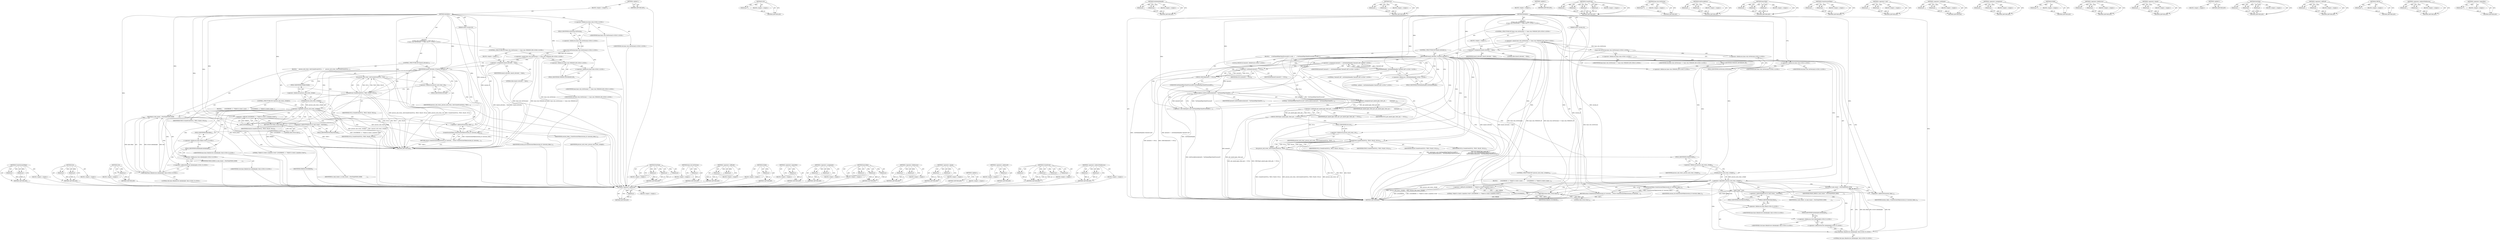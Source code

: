 digraph "&lt;operator&gt;.logicalNot" {
vulnerable_166 [label=<(METHOD,CreateSessionToken)>];
vulnerable_167 [label=<(PARAM,p1)>];
vulnerable_168 [label=<(PARAM,p2)>];
vulnerable_169 [label=<(BLOCK,&lt;empty&gt;,&lt;empty&gt;)>];
vulnerable_170 [label=<(METHOD_RETURN,ANY)>];
vulnerable_116 [label=<(METHOD,Set)>];
vulnerable_117 [label=<(PARAM,p1)>];
vulnerable_118 [label=<(PARAM,p2)>];
vulnerable_119 [label=<(BLOCK,&lt;empty&gt;,&lt;empty&gt;)>];
vulnerable_120 [label=<(METHOD_RETURN,ANY)>];
vulnerable_141 [label=<(METHOD,LOG)>];
vulnerable_142 [label=<(PARAM,p1)>];
vulnerable_143 [label=<(BLOCK,&lt;empty&gt;,&lt;empty&gt;)>];
vulnerable_144 [label=<(METHOD_RETURN,ANY)>];
vulnerable_6 [label=<(METHOD,&lt;global&gt;)<SUB>1</SUB>>];
vulnerable_7 [label=<(BLOCK,&lt;empty&gt;,&lt;empty&gt;)<SUB>1</SUB>>];
vulnerable_8 [label=<(METHOD,Initialize)<SUB>1</SUB>>];
vulnerable_9 [label=<(PARAM,uint32 session_id)<SUB>1</SUB>>];
vulnerable_10 [label="<(BLOCK,{
  if (base::win::GetVersion() == base::win::V...,{
  if (base::win::GetVersion() == base::win::V...)<SUB>1</SUB>>"];
vulnerable_11 [label="<(CONTROL_STRUCTURE,IF,if (base::win::GetVersion() == base::win::VERSION_XP))<SUB>2</SUB>>"];
vulnerable_12 [label="<(&lt;operator&gt;.equals,base::win::GetVersion() == base::win::VERSION_XP)<SUB>2</SUB>>"];
vulnerable_13 [label="<(base.win.GetVersion,base::win::GetVersion())<SUB>2</SUB>>"];
vulnerable_14 [label="<(&lt;operator&gt;.fieldAccess,base::win::GetVersion)<SUB>2</SUB>>"];
vulnerable_15 [label="<(&lt;operator&gt;.fieldAccess,base::win)<SUB>2</SUB>>"];
vulnerable_16 [label="<(IDENTIFIER,base,base::win::GetVersion())<SUB>2</SUB>>"];
vulnerable_17 [label="<(IDENTIFIER,win,base::win::GetVersion())<SUB>2</SUB>>"];
vulnerable_18 [label=<(FIELD_IDENTIFIER,GetVersion,GetVersion)<SUB>2</SUB>>];
vulnerable_19 [label="<(&lt;operator&gt;.fieldAccess,base::win::VERSION_XP)<SUB>2</SUB>>"];
vulnerable_20 [label="<(&lt;operator&gt;.fieldAccess,base::win)<SUB>2</SUB>>"];
vulnerable_21 [label="<(IDENTIFIER,base,base::win::GetVersion() == base::win::VERSION_XP)<SUB>2</SUB>>"];
vulnerable_22 [label="<(IDENTIFIER,win,base::win::GetVersion() == base::win::VERSION_XP)<SUB>2</SUB>>"];
vulnerable_23 [label=<(FIELD_IDENTIFIER,VERSION_XP,VERSION_XP)<SUB>2</SUB>>];
vulnerable_24 [label=<(BLOCK,&lt;empty&gt;,&lt;empty&gt;)<SUB>3</SUB>>];
vulnerable_25 [label=<(&lt;operator&gt;.assignment,launch_elevated_ = false)<SUB>3</SUB>>];
vulnerable_26 [label=<(IDENTIFIER,launch_elevated_,launch_elevated_ = false)<SUB>3</SUB>>];
vulnerable_27 [label=<(LITERAL,false,launch_elevated_ = false)<SUB>3</SUB>>];
vulnerable_28 [label=<(CONTROL_STRUCTURE,IF,if (launch_elevated_))<SUB>5</SUB>>];
vulnerable_29 [label=<(IDENTIFIER,launch_elevated_,if (launch_elevated_))<SUB>5</SUB>>];
vulnerable_30 [label=<(BLOCK,{
     process_exit_event_.Set(CreateEvent(NULL...,{
     process_exit_event_.Set(CreateEvent(NULL...)<SUB>5</SUB>>];
vulnerable_31 [label=<(Set,process_exit_event_.Set(CreateEvent(NULL, TRUE,...)<SUB>6</SUB>>];
vulnerable_32 [label=<(&lt;operator&gt;.fieldAccess,process_exit_event_.Set)<SUB>6</SUB>>];
vulnerable_33 [label=<(IDENTIFIER,process_exit_event_,process_exit_event_.Set(CreateEvent(NULL, TRUE,...)<SUB>6</SUB>>];
vulnerable_34 [label=<(FIELD_IDENTIFIER,Set,Set)<SUB>6</SUB>>];
vulnerable_35 [label=<(CreateEvent,CreateEvent(NULL, TRUE, FALSE, NULL))<SUB>6</SUB>>];
vulnerable_36 [label=<(IDENTIFIER,NULL,CreateEvent(NULL, TRUE, FALSE, NULL))<SUB>6</SUB>>];
vulnerable_37 [label=<(IDENTIFIER,TRUE,CreateEvent(NULL, TRUE, FALSE, NULL))<SUB>6</SUB>>];
vulnerable_38 [label=<(IDENTIFIER,FALSE,CreateEvent(NULL, TRUE, FALSE, NULL))<SUB>6</SUB>>];
vulnerable_39 [label=<(IDENTIFIER,NULL,CreateEvent(NULL, TRUE, FALSE, NULL))<SUB>6</SUB>>];
vulnerable_40 [label=<(CONTROL_STRUCTURE,IF,if (!process_exit_event_.IsValid()))<SUB>7</SUB>>];
vulnerable_41 [label=<(&lt;operator&gt;.logicalNot,!process_exit_event_.IsValid())<SUB>7</SUB>>];
vulnerable_42 [label=<(IsValid,process_exit_event_.IsValid())<SUB>7</SUB>>];
vulnerable_43 [label=<(&lt;operator&gt;.fieldAccess,process_exit_event_.IsValid)<SUB>7</SUB>>];
vulnerable_44 [label=<(IDENTIFIER,process_exit_event_,process_exit_event_.IsValid())<SUB>7</SUB>>];
vulnerable_45 [label=<(FIELD_IDENTIFIER,IsValid,IsValid)<SUB>7</SUB>>];
vulnerable_46 [label=<(BLOCK,{
       LOG(ERROR) &lt;&lt; &quot;Failed to create a name...,{
       LOG(ERROR) &lt;&lt; &quot;Failed to create a name...)<SUB>7</SUB>>];
vulnerable_47 [label=<(&lt;operator&gt;.shiftLeft,LOG(ERROR) &lt;&lt; &quot;Failed to create a nameless event&quot;)<SUB>8</SUB>>];
vulnerable_48 [label=<(LOG,LOG(ERROR))<SUB>8</SUB>>];
vulnerable_49 [label=<(IDENTIFIER,ERROR,LOG(ERROR))<SUB>8</SUB>>];
vulnerable_50 [label=<(LITERAL,&quot;Failed to create a nameless event&quot;,LOG(ERROR) &lt;&lt; &quot;Failed to create a nameless event&quot;)<SUB>8</SUB>>];
vulnerable_51 [label=<(RETURN,return false;,return false;)<SUB>9</SUB>>];
vulnerable_52 [label=<(LITERAL,false,return false;)<SUB>9</SUB>>];
vulnerable_53 [label=<(PostTask,io_task_runner_-&gt;PostTask(FROM_HERE,
          ...)<SUB>12</SUB>>];
vulnerable_54 [label=<(&lt;operator&gt;.indirectFieldAccess,io_task_runner_-&gt;PostTask)<SUB>12</SUB>>];
vulnerable_55 [label=<(IDENTIFIER,io_task_runner_,io_task_runner_-&gt;PostTask(FROM_HERE,
          ...)<SUB>12</SUB>>];
vulnerable_56 [label=<(FIELD_IDENTIFIER,PostTask,PostTask)<SUB>12</SUB>>];
vulnerable_57 [label=<(IDENTIFIER,FROM_HERE,io_task_runner_-&gt;PostTask(FROM_HERE,
          ...)<SUB>12</SUB>>];
vulnerable_58 [label="<(base.Bind,base::Bind(&amp;Core::InitializeJob, this))<SUB>13</SUB>>"];
vulnerable_59 [label="<(&lt;operator&gt;.fieldAccess,base::Bind)<SUB>13</SUB>>"];
vulnerable_60 [label="<(IDENTIFIER,base,base::Bind(&amp;Core::InitializeJob, this))<SUB>13</SUB>>"];
vulnerable_61 [label=<(FIELD_IDENTIFIER,Bind,Bind)<SUB>13</SUB>>];
vulnerable_62 [label="<(&lt;operator&gt;.addressOf,&amp;Core::InitializeJob)<SUB>13</SUB>>"];
vulnerable_63 [label="<(&lt;operator&gt;.fieldAccess,Core::InitializeJob)<SUB>13</SUB>>"];
vulnerable_64 [label="<(IDENTIFIER,Core,base::Bind(&amp;Core::InitializeJob, this))<SUB>13</SUB>>"];
vulnerable_65 [label=<(FIELD_IDENTIFIER,InitializeJob,InitializeJob)<SUB>13</SUB>>];
vulnerable_66 [label="<(LITERAL,this,base::Bind(&amp;Core::InitializeJob, this))<SUB>13</SUB>>"];
vulnerable_67 [label=<(RETURN,return CreateSessionToken(session_id, &amp;session_...,return CreateSessionToken(session_id, &amp;session_...)<SUB>16</SUB>>];
vulnerable_68 [label=<(CreateSessionToken,CreateSessionToken(session_id, &amp;session_token_))<SUB>16</SUB>>];
vulnerable_69 [label=<(IDENTIFIER,session_id,CreateSessionToken(session_id, &amp;session_token_))<SUB>16</SUB>>];
vulnerable_70 [label=<(&lt;operator&gt;.addressOf,&amp;session_token_)<SUB>16</SUB>>];
vulnerable_71 [label=<(IDENTIFIER,session_token_,CreateSessionToken(session_id, &amp;session_token_))<SUB>16</SUB>>];
vulnerable_72 [label=<(METHOD_RETURN,bool)<SUB>1</SUB>>];
vulnerable_74 [label=<(METHOD_RETURN,ANY)<SUB>1</SUB>>];
vulnerable_145 [label=<(METHOD,PostTask)>];
vulnerable_146 [label=<(PARAM,p1)>];
vulnerable_147 [label=<(PARAM,p2)>];
vulnerable_148 [label=<(PARAM,p3)>];
vulnerable_149 [label=<(BLOCK,&lt;empty&gt;,&lt;empty&gt;)>];
vulnerable_150 [label=<(METHOD_RETURN,ANY)>];
vulnerable_102 [label=<(METHOD,base.win.GetVersion)>];
vulnerable_103 [label=<(PARAM,p1)>];
vulnerable_104 [label=<(BLOCK,&lt;empty&gt;,&lt;empty&gt;)>];
vulnerable_105 [label=<(METHOD_RETURN,ANY)>];
vulnerable_136 [label=<(METHOD,&lt;operator&gt;.shiftLeft)>];
vulnerable_137 [label=<(PARAM,p1)>];
vulnerable_138 [label=<(PARAM,p2)>];
vulnerable_139 [label=<(BLOCK,&lt;empty&gt;,&lt;empty&gt;)>];
vulnerable_140 [label=<(METHOD_RETURN,ANY)>];
vulnerable_132 [label=<(METHOD,IsValid)>];
vulnerable_133 [label=<(PARAM,p1)>];
vulnerable_134 [label=<(BLOCK,&lt;empty&gt;,&lt;empty&gt;)>];
vulnerable_135 [label=<(METHOD_RETURN,ANY)>];
vulnerable_128 [label=<(METHOD,&lt;operator&gt;.logicalNot)>];
vulnerable_129 [label=<(PARAM,p1)>];
vulnerable_130 [label=<(BLOCK,&lt;empty&gt;,&lt;empty&gt;)>];
vulnerable_131 [label=<(METHOD_RETURN,ANY)>];
vulnerable_111 [label=<(METHOD,&lt;operator&gt;.assignment)>];
vulnerable_112 [label=<(PARAM,p1)>];
vulnerable_113 [label=<(PARAM,p2)>];
vulnerable_114 [label=<(BLOCK,&lt;empty&gt;,&lt;empty&gt;)>];
vulnerable_115 [label=<(METHOD_RETURN,ANY)>];
vulnerable_156 [label=<(METHOD,base.Bind)>];
vulnerable_157 [label=<(PARAM,p1)>];
vulnerable_158 [label=<(PARAM,p2)>];
vulnerable_159 [label=<(PARAM,p3)>];
vulnerable_160 [label=<(BLOCK,&lt;empty&gt;,&lt;empty&gt;)>];
vulnerable_161 [label=<(METHOD_RETURN,ANY)>];
vulnerable_106 [label=<(METHOD,&lt;operator&gt;.fieldAccess)>];
vulnerable_107 [label=<(PARAM,p1)>];
vulnerable_108 [label=<(PARAM,p2)>];
vulnerable_109 [label=<(BLOCK,&lt;empty&gt;,&lt;empty&gt;)>];
vulnerable_110 [label=<(METHOD_RETURN,ANY)>];
vulnerable_97 [label=<(METHOD,&lt;operator&gt;.equals)>];
vulnerable_98 [label=<(PARAM,p1)>];
vulnerable_99 [label=<(PARAM,p2)>];
vulnerable_100 [label=<(BLOCK,&lt;empty&gt;,&lt;empty&gt;)>];
vulnerable_101 [label=<(METHOD_RETURN,ANY)>];
vulnerable_91 [label=<(METHOD,&lt;global&gt;)<SUB>1</SUB>>];
vulnerable_92 [label=<(BLOCK,&lt;empty&gt;,&lt;empty&gt;)>];
vulnerable_93 [label=<(METHOD_RETURN,ANY)>];
vulnerable_162 [label=<(METHOD,&lt;operator&gt;.addressOf)>];
vulnerable_163 [label=<(PARAM,p1)>];
vulnerable_164 [label=<(BLOCK,&lt;empty&gt;,&lt;empty&gt;)>];
vulnerable_165 [label=<(METHOD_RETURN,ANY)>];
vulnerable_121 [label=<(METHOD,CreateEvent)>];
vulnerable_122 [label=<(PARAM,p1)>];
vulnerable_123 [label=<(PARAM,p2)>];
vulnerable_124 [label=<(PARAM,p3)>];
vulnerable_125 [label=<(PARAM,p4)>];
vulnerable_126 [label=<(BLOCK,&lt;empty&gt;,&lt;empty&gt;)>];
vulnerable_127 [label=<(METHOD_RETURN,ANY)>];
vulnerable_151 [label=<(METHOD,&lt;operator&gt;.indirectFieldAccess)>];
vulnerable_152 [label=<(PARAM,p1)>];
vulnerable_153 [label=<(PARAM,p2)>];
vulnerable_154 [label=<(BLOCK,&lt;empty&gt;,&lt;empty&gt;)>];
vulnerable_155 [label=<(METHOD_RETURN,ANY)>];
fixed_215 [label=<(METHOD,&lt;operator&gt;.addressOf)>];
fixed_216 [label=<(PARAM,p1)>];
fixed_217 [label=<(BLOCK,&lt;empty&gt;,&lt;empty&gt;)>];
fixed_218 [label=<(METHOD_RETURN,ANY)>];
fixed_194 [label=<(METHOD,LOG)>];
fixed_195 [label=<(PARAM,p1)>];
fixed_196 [label=<(BLOCK,&lt;empty&gt;,&lt;empty&gt;)>];
fixed_197 [label=<(METHOD_RETURN,ANY)>];
fixed_145 [label=<(METHOD,GetModuleHandle)>];
fixed_146 [label=<(PARAM,p1)>];
fixed_147 [label=<(PARAM,p2)>];
fixed_148 [label=<(BLOCK,&lt;empty&gt;,&lt;empty&gt;)>];
fixed_149 [label=<(METHOD_RETURN,ANY)>];
fixed_169 [label=<(METHOD,Set)>];
fixed_170 [label=<(PARAM,p1)>];
fixed_171 [label=<(PARAM,p2)>];
fixed_172 [label=<(BLOCK,&lt;empty&gt;,&lt;empty&gt;)>];
fixed_173 [label=<(METHOD_RETURN,ANY)>];
fixed_6 [label=<(METHOD,&lt;global&gt;)<SUB>1</SUB>>];
fixed_7 [label=<(BLOCK,&lt;empty&gt;,&lt;empty&gt;)<SUB>1</SUB>>];
fixed_8 [label=<(METHOD,Initialize)<SUB>1</SUB>>];
fixed_9 [label=<(PARAM,uint32 session_id)<SUB>1</SUB>>];
fixed_10 [label="<(BLOCK,{
  if (base::win::GetVersion() == base::win::V...,{
  if (base::win::GetVersion() == base::win::V...)<SUB>1</SUB>>"];
fixed_11 [label="<(CONTROL_STRUCTURE,IF,if (base::win::GetVersion() == base::win::VERSION_XP))<SUB>2</SUB>>"];
fixed_12 [label="<(&lt;operator&gt;.equals,base::win::GetVersion() == base::win::VERSION_XP)<SUB>2</SUB>>"];
fixed_13 [label="<(base.win.GetVersion,base::win::GetVersion())<SUB>2</SUB>>"];
fixed_14 [label="<(&lt;operator&gt;.fieldAccess,base::win::GetVersion)<SUB>2</SUB>>"];
fixed_15 [label="<(&lt;operator&gt;.fieldAccess,base::win)<SUB>2</SUB>>"];
fixed_16 [label="<(IDENTIFIER,base,base::win::GetVersion())<SUB>2</SUB>>"];
fixed_17 [label="<(IDENTIFIER,win,base::win::GetVersion())<SUB>2</SUB>>"];
fixed_18 [label=<(FIELD_IDENTIFIER,GetVersion,GetVersion)<SUB>2</SUB>>];
fixed_19 [label="<(&lt;operator&gt;.fieldAccess,base::win::VERSION_XP)<SUB>2</SUB>>"];
fixed_20 [label="<(&lt;operator&gt;.fieldAccess,base::win)<SUB>2</SUB>>"];
fixed_21 [label="<(IDENTIFIER,base,base::win::GetVersion() == base::win::VERSION_XP)<SUB>2</SUB>>"];
fixed_22 [label="<(IDENTIFIER,win,base::win::GetVersion() == base::win::VERSION_XP)<SUB>2</SUB>>"];
fixed_23 [label=<(FIELD_IDENTIFIER,VERSION_XP,VERSION_XP)<SUB>2</SUB>>];
fixed_24 [label=<(BLOCK,&lt;empty&gt;,&lt;empty&gt;)<SUB>3</SUB>>];
fixed_25 [label=<(&lt;operator&gt;.assignment,launch_elevated_ = false)<SUB>3</SUB>>];
fixed_26 [label=<(IDENTIFIER,launch_elevated_,launch_elevated_ = false)<SUB>3</SUB>>];
fixed_27 [label=<(LITERAL,false,launch_elevated_ = false)<SUB>3</SUB>>];
fixed_28 [label=<(CONTROL_STRUCTURE,IF,if (launch_elevated_))<SUB>5</SUB>>];
fixed_29 [label=<(IDENTIFIER,launch_elevated_,if (launch_elevated_))<SUB>5</SUB>>];
fixed_30 [label=<(BLOCK,{
    // GetNamedPipeClientProcessId() is avail...,{
    // GetNamedPipeClientProcessId() is avail...)<SUB>5</SUB>>];
fixed_31 [label="<(LOCAL,HMODULE kernel32: HMODULE)<SUB>7</SUB>>"];
fixed_32 [label="<(&lt;operator&gt;.assignment,kernel32 = ::GetModuleHandle(L&quot;kernel32.dll&quot;))<SUB>7</SUB>>"];
fixed_33 [label="<(IDENTIFIER,kernel32,kernel32 = ::GetModuleHandle(L&quot;kernel32.dll&quot;))<SUB>7</SUB>>"];
fixed_34 [label="<(GetModuleHandle,::GetModuleHandle(L&quot;kernel32.dll&quot;))<SUB>7</SUB>>"];
fixed_35 [label="<(&lt;operator&gt;.fieldAccess,::GetModuleHandle)<SUB>7</SUB>>"];
fixed_36 [label="<(LITERAL,&lt;global&gt;,::GetModuleHandle(L&quot;kernel32.dll&quot;))<SUB>7</SUB>>"];
fixed_37 [label=<(FIELD_IDENTIFIER,GetModuleHandle,GetModuleHandle)<SUB>7</SUB>>];
fixed_38 [label="<(LITERAL,L&quot;kernel32.dll&quot;,::GetModuleHandle(L&quot;kernel32.dll&quot;))<SUB>7</SUB>>"];
fixed_39 [label=<(CHECK,CHECK(kernel32 != NULL))<SUB>8</SUB>>];
fixed_40 [label=<(&lt;operator&gt;.notEquals,kernel32 != NULL)<SUB>8</SUB>>];
fixed_41 [label=<(IDENTIFIER,kernel32,kernel32 != NULL)<SUB>8</SUB>>];
fixed_42 [label=<(IDENTIFIER,NULL,kernel32 != NULL)<SUB>8</SUB>>];
fixed_43 [label=<(&lt;operator&gt;.assignment,get_named_pipe_client_pid_ =
        reinterpre...)<SUB>10</SUB>>];
fixed_44 [label=<(IDENTIFIER,get_named_pipe_client_pid_,get_named_pipe_client_pid_ =
        reinterpre...)<SUB>10</SUB>>];
fixed_45 [label=<(&lt;operator&gt;.cast,reinterpret_cast&lt;GetNamedPipeClientProcessIdFn&gt;...)<SUB>11</SUB>>];
fixed_46 [label=<(UNKNOWN,GetNamedPipeClientProcessIdFn,GetNamedPipeClientProcessIdFn)<SUB>11</SUB>>];
fixed_47 [label=<(GetProcAddress,GetProcAddress(kernel32, &quot;GetNamedPipeClientPro...)<SUB>12</SUB>>];
fixed_48 [label=<(IDENTIFIER,kernel32,GetProcAddress(kernel32, &quot;GetNamedPipeClientPro...)<SUB>12</SUB>>];
fixed_49 [label=<(LITERAL,&quot;GetNamedPipeClientProcessId&quot;,GetProcAddress(kernel32, &quot;GetNamedPipeClientPro...)<SUB>12</SUB>>];
fixed_50 [label=<(CHECK,CHECK(get_named_pipe_client_pid_ != NULL))<SUB>13</SUB>>];
fixed_51 [label=<(&lt;operator&gt;.notEquals,get_named_pipe_client_pid_ != NULL)<SUB>13</SUB>>];
fixed_52 [label=<(IDENTIFIER,get_named_pipe_client_pid_,get_named_pipe_client_pid_ != NULL)<SUB>13</SUB>>];
fixed_53 [label=<(IDENTIFIER,NULL,get_named_pipe_client_pid_ != NULL)<SUB>13</SUB>>];
fixed_54 [label=<(Set,process_exit_event_.Set(CreateEvent(NULL, TRUE,...)<SUB>15</SUB>>];
fixed_55 [label=<(&lt;operator&gt;.fieldAccess,process_exit_event_.Set)<SUB>15</SUB>>];
fixed_56 [label=<(IDENTIFIER,process_exit_event_,process_exit_event_.Set(CreateEvent(NULL, TRUE,...)<SUB>15</SUB>>];
fixed_57 [label=<(FIELD_IDENTIFIER,Set,Set)<SUB>15</SUB>>];
fixed_58 [label=<(CreateEvent,CreateEvent(NULL, TRUE, FALSE, NULL))<SUB>15</SUB>>];
fixed_59 [label=<(IDENTIFIER,NULL,CreateEvent(NULL, TRUE, FALSE, NULL))<SUB>15</SUB>>];
fixed_60 [label=<(IDENTIFIER,TRUE,CreateEvent(NULL, TRUE, FALSE, NULL))<SUB>15</SUB>>];
fixed_61 [label=<(IDENTIFIER,FALSE,CreateEvent(NULL, TRUE, FALSE, NULL))<SUB>15</SUB>>];
fixed_62 [label=<(IDENTIFIER,NULL,CreateEvent(NULL, TRUE, FALSE, NULL))<SUB>15</SUB>>];
fixed_63 [label=<(CONTROL_STRUCTURE,IF,if (!process_exit_event_.IsValid()))<SUB>16</SUB>>];
fixed_64 [label=<(&lt;operator&gt;.logicalNot,!process_exit_event_.IsValid())<SUB>16</SUB>>];
fixed_65 [label=<(IsValid,process_exit_event_.IsValid())<SUB>16</SUB>>];
fixed_66 [label=<(&lt;operator&gt;.fieldAccess,process_exit_event_.IsValid)<SUB>16</SUB>>];
fixed_67 [label=<(IDENTIFIER,process_exit_event_,process_exit_event_.IsValid())<SUB>16</SUB>>];
fixed_68 [label=<(FIELD_IDENTIFIER,IsValid,IsValid)<SUB>16</SUB>>];
fixed_69 [label=<(BLOCK,{
       LOG(ERROR) &lt;&lt; &quot;Failed to create a name...,{
       LOG(ERROR) &lt;&lt; &quot;Failed to create a name...)<SUB>16</SUB>>];
fixed_70 [label=<(&lt;operator&gt;.shiftLeft,LOG(ERROR) &lt;&lt; &quot;Failed to create a nameless event&quot;)<SUB>17</SUB>>];
fixed_71 [label=<(LOG,LOG(ERROR))<SUB>17</SUB>>];
fixed_72 [label=<(IDENTIFIER,ERROR,LOG(ERROR))<SUB>17</SUB>>];
fixed_73 [label=<(LITERAL,&quot;Failed to create a nameless event&quot;,LOG(ERROR) &lt;&lt; &quot;Failed to create a nameless event&quot;)<SUB>17</SUB>>];
fixed_74 [label=<(RETURN,return false;,return false;)<SUB>18</SUB>>];
fixed_75 [label=<(LITERAL,false,return false;)<SUB>18</SUB>>];
fixed_76 [label=<(PostTask,io_task_runner_-&gt;PostTask(FROM_HERE,
          ...)<SUB>21</SUB>>];
fixed_77 [label=<(&lt;operator&gt;.indirectFieldAccess,io_task_runner_-&gt;PostTask)<SUB>21</SUB>>];
fixed_78 [label=<(IDENTIFIER,io_task_runner_,io_task_runner_-&gt;PostTask(FROM_HERE,
          ...)<SUB>21</SUB>>];
fixed_79 [label=<(FIELD_IDENTIFIER,PostTask,PostTask)<SUB>21</SUB>>];
fixed_80 [label=<(IDENTIFIER,FROM_HERE,io_task_runner_-&gt;PostTask(FROM_HERE,
          ...)<SUB>21</SUB>>];
fixed_81 [label="<(base.Bind,base::Bind(&amp;Core::InitializeJob, this))<SUB>22</SUB>>"];
fixed_82 [label="<(&lt;operator&gt;.fieldAccess,base::Bind)<SUB>22</SUB>>"];
fixed_83 [label="<(IDENTIFIER,base,base::Bind(&amp;Core::InitializeJob, this))<SUB>22</SUB>>"];
fixed_84 [label=<(FIELD_IDENTIFIER,Bind,Bind)<SUB>22</SUB>>];
fixed_85 [label="<(&lt;operator&gt;.addressOf,&amp;Core::InitializeJob)<SUB>22</SUB>>"];
fixed_86 [label="<(&lt;operator&gt;.fieldAccess,Core::InitializeJob)<SUB>22</SUB>>"];
fixed_87 [label="<(IDENTIFIER,Core,base::Bind(&amp;Core::InitializeJob, this))<SUB>22</SUB>>"];
fixed_88 [label=<(FIELD_IDENTIFIER,InitializeJob,InitializeJob)<SUB>22</SUB>>];
fixed_89 [label="<(LITERAL,this,base::Bind(&amp;Core::InitializeJob, this))<SUB>22</SUB>>"];
fixed_90 [label=<(RETURN,return CreateSessionToken(session_id, &amp;session_...,return CreateSessionToken(session_id, &amp;session_...)<SUB>25</SUB>>];
fixed_91 [label=<(CreateSessionToken,CreateSessionToken(session_id, &amp;session_token_))<SUB>25</SUB>>];
fixed_92 [label=<(IDENTIFIER,session_id,CreateSessionToken(session_id, &amp;session_token_))<SUB>25</SUB>>];
fixed_93 [label=<(&lt;operator&gt;.addressOf,&amp;session_token_)<SUB>25</SUB>>];
fixed_94 [label=<(IDENTIFIER,session_token_,CreateSessionToken(session_id, &amp;session_token_))<SUB>25</SUB>>];
fixed_95 [label=<(METHOD_RETURN,bool)<SUB>1</SUB>>];
fixed_97 [label=<(METHOD_RETURN,ANY)<SUB>1</SUB>>];
fixed_174 [label=<(METHOD,CreateEvent)>];
fixed_175 [label=<(PARAM,p1)>];
fixed_176 [label=<(PARAM,p2)>];
fixed_177 [label=<(PARAM,p3)>];
fixed_178 [label=<(PARAM,p4)>];
fixed_179 [label=<(BLOCK,&lt;empty&gt;,&lt;empty&gt;)>];
fixed_180 [label=<(METHOD_RETURN,ANY)>];
fixed_131 [label=<(METHOD,base.win.GetVersion)>];
fixed_132 [label=<(PARAM,p1)>];
fixed_133 [label=<(BLOCK,&lt;empty&gt;,&lt;empty&gt;)>];
fixed_134 [label=<(METHOD_RETURN,ANY)>];
fixed_164 [label=<(METHOD,GetProcAddress)>];
fixed_165 [label=<(PARAM,p1)>];
fixed_166 [label=<(PARAM,p2)>];
fixed_167 [label=<(BLOCK,&lt;empty&gt;,&lt;empty&gt;)>];
fixed_168 [label=<(METHOD_RETURN,ANY)>];
fixed_209 [label=<(METHOD,base.Bind)>];
fixed_210 [label=<(PARAM,p1)>];
fixed_211 [label=<(PARAM,p2)>];
fixed_212 [label=<(PARAM,p3)>];
fixed_213 [label=<(BLOCK,&lt;empty&gt;,&lt;empty&gt;)>];
fixed_214 [label=<(METHOD_RETURN,ANY)>];
fixed_219 [label=<(METHOD,CreateSessionToken)>];
fixed_220 [label=<(PARAM,p1)>];
fixed_221 [label=<(PARAM,p2)>];
fixed_222 [label=<(BLOCK,&lt;empty&gt;,&lt;empty&gt;)>];
fixed_223 [label=<(METHOD_RETURN,ANY)>];
fixed_159 [label=<(METHOD,&lt;operator&gt;.cast)>];
fixed_160 [label=<(PARAM,p1)>];
fixed_161 [label=<(PARAM,p2)>];
fixed_162 [label=<(BLOCK,&lt;empty&gt;,&lt;empty&gt;)>];
fixed_163 [label=<(METHOD_RETURN,ANY)>];
fixed_154 [label=<(METHOD,&lt;operator&gt;.notEquals)>];
fixed_155 [label=<(PARAM,p1)>];
fixed_156 [label=<(PARAM,p2)>];
fixed_157 [label=<(BLOCK,&lt;empty&gt;,&lt;empty&gt;)>];
fixed_158 [label=<(METHOD_RETURN,ANY)>];
fixed_140 [label=<(METHOD,&lt;operator&gt;.assignment)>];
fixed_141 [label=<(PARAM,p1)>];
fixed_142 [label=<(PARAM,p2)>];
fixed_143 [label=<(BLOCK,&lt;empty&gt;,&lt;empty&gt;)>];
fixed_144 [label=<(METHOD_RETURN,ANY)>];
fixed_185 [label=<(METHOD,IsValid)>];
fixed_186 [label=<(PARAM,p1)>];
fixed_187 [label=<(BLOCK,&lt;empty&gt;,&lt;empty&gt;)>];
fixed_188 [label=<(METHOD_RETURN,ANY)>];
fixed_135 [label=<(METHOD,&lt;operator&gt;.fieldAccess)>];
fixed_136 [label=<(PARAM,p1)>];
fixed_137 [label=<(PARAM,p2)>];
fixed_138 [label=<(BLOCK,&lt;empty&gt;,&lt;empty&gt;)>];
fixed_139 [label=<(METHOD_RETURN,ANY)>];
fixed_126 [label=<(METHOD,&lt;operator&gt;.equals)>];
fixed_127 [label=<(PARAM,p1)>];
fixed_128 [label=<(PARAM,p2)>];
fixed_129 [label=<(BLOCK,&lt;empty&gt;,&lt;empty&gt;)>];
fixed_130 [label=<(METHOD_RETURN,ANY)>];
fixed_120 [label=<(METHOD,&lt;global&gt;)<SUB>1</SUB>>];
fixed_121 [label=<(BLOCK,&lt;empty&gt;,&lt;empty&gt;)>];
fixed_122 [label=<(METHOD_RETURN,ANY)>];
fixed_198 [label=<(METHOD,PostTask)>];
fixed_199 [label=<(PARAM,p1)>];
fixed_200 [label=<(PARAM,p2)>];
fixed_201 [label=<(PARAM,p3)>];
fixed_202 [label=<(BLOCK,&lt;empty&gt;,&lt;empty&gt;)>];
fixed_203 [label=<(METHOD_RETURN,ANY)>];
fixed_189 [label=<(METHOD,&lt;operator&gt;.shiftLeft)>];
fixed_190 [label=<(PARAM,p1)>];
fixed_191 [label=<(PARAM,p2)>];
fixed_192 [label=<(BLOCK,&lt;empty&gt;,&lt;empty&gt;)>];
fixed_193 [label=<(METHOD_RETURN,ANY)>];
fixed_150 [label=<(METHOD,CHECK)>];
fixed_151 [label=<(PARAM,p1)>];
fixed_152 [label=<(BLOCK,&lt;empty&gt;,&lt;empty&gt;)>];
fixed_153 [label=<(METHOD_RETURN,ANY)>];
fixed_204 [label=<(METHOD,&lt;operator&gt;.indirectFieldAccess)>];
fixed_205 [label=<(PARAM,p1)>];
fixed_206 [label=<(PARAM,p2)>];
fixed_207 [label=<(BLOCK,&lt;empty&gt;,&lt;empty&gt;)>];
fixed_208 [label=<(METHOD_RETURN,ANY)>];
fixed_181 [label=<(METHOD,&lt;operator&gt;.logicalNot)>];
fixed_182 [label=<(PARAM,p1)>];
fixed_183 [label=<(BLOCK,&lt;empty&gt;,&lt;empty&gt;)>];
fixed_184 [label=<(METHOD_RETURN,ANY)>];
vulnerable_166 -> vulnerable_167  [key=0, label="AST: "];
vulnerable_166 -> vulnerable_167  [key=1, label="DDG: "];
vulnerable_166 -> vulnerable_169  [key=0, label="AST: "];
vulnerable_166 -> vulnerable_168  [key=0, label="AST: "];
vulnerable_166 -> vulnerable_168  [key=1, label="DDG: "];
vulnerable_166 -> vulnerable_170  [key=0, label="AST: "];
vulnerable_166 -> vulnerable_170  [key=1, label="CFG: "];
vulnerable_167 -> vulnerable_170  [key=0, label="DDG: p1"];
vulnerable_168 -> vulnerable_170  [key=0, label="DDG: p2"];
vulnerable_169 -> fixed_215  [key=0];
vulnerable_170 -> fixed_215  [key=0];
vulnerable_116 -> vulnerable_117  [key=0, label="AST: "];
vulnerable_116 -> vulnerable_117  [key=1, label="DDG: "];
vulnerable_116 -> vulnerable_119  [key=0, label="AST: "];
vulnerable_116 -> vulnerable_118  [key=0, label="AST: "];
vulnerable_116 -> vulnerable_118  [key=1, label="DDG: "];
vulnerable_116 -> vulnerable_120  [key=0, label="AST: "];
vulnerable_116 -> vulnerable_120  [key=1, label="CFG: "];
vulnerable_117 -> vulnerable_120  [key=0, label="DDG: p1"];
vulnerable_118 -> vulnerable_120  [key=0, label="DDG: p2"];
vulnerable_119 -> fixed_215  [key=0];
vulnerable_120 -> fixed_215  [key=0];
vulnerable_141 -> vulnerable_142  [key=0, label="AST: "];
vulnerable_141 -> vulnerable_142  [key=1, label="DDG: "];
vulnerable_141 -> vulnerable_143  [key=0, label="AST: "];
vulnerable_141 -> vulnerable_144  [key=0, label="AST: "];
vulnerable_141 -> vulnerable_144  [key=1, label="CFG: "];
vulnerable_142 -> vulnerable_144  [key=0, label="DDG: p1"];
vulnerable_143 -> fixed_215  [key=0];
vulnerable_144 -> fixed_215  [key=0];
vulnerable_6 -> vulnerable_7  [key=0, label="AST: "];
vulnerable_6 -> vulnerable_74  [key=0, label="AST: "];
vulnerable_6 -> vulnerable_74  [key=1, label="CFG: "];
vulnerable_7 -> vulnerable_8  [key=0, label="AST: "];
vulnerable_8 -> vulnerable_9  [key=0, label="AST: "];
vulnerable_8 -> vulnerable_9  [key=1, label="DDG: "];
vulnerable_8 -> vulnerable_10  [key=0, label="AST: "];
vulnerable_8 -> vulnerable_72  [key=0, label="AST: "];
vulnerable_8 -> vulnerable_15  [key=0, label="CFG: "];
vulnerable_8 -> vulnerable_29  [key=0, label="DDG: "];
vulnerable_8 -> vulnerable_25  [key=0, label="DDG: "];
vulnerable_8 -> vulnerable_68  [key=0, label="DDG: "];
vulnerable_8 -> vulnerable_53  [key=0, label="DDG: "];
vulnerable_8 -> vulnerable_35  [key=0, label="DDG: "];
vulnerable_8 -> vulnerable_51  [key=0, label="DDG: "];
vulnerable_8 -> vulnerable_58  [key=0, label="DDG: "];
vulnerable_8 -> vulnerable_47  [key=0, label="DDG: "];
vulnerable_8 -> vulnerable_52  [key=0, label="DDG: "];
vulnerable_8 -> vulnerable_48  [key=0, label="DDG: "];
vulnerable_9 -> vulnerable_72  [key=0, label="DDG: session_id"];
vulnerable_9 -> vulnerable_68  [key=0, label="DDG: session_id"];
vulnerable_10 -> vulnerable_11  [key=0, label="AST: "];
vulnerable_10 -> vulnerable_28  [key=0, label="AST: "];
vulnerable_10 -> vulnerable_67  [key=0, label="AST: "];
vulnerable_11 -> vulnerable_12  [key=0, label="AST: "];
vulnerable_11 -> vulnerable_24  [key=0, label="AST: "];
vulnerable_12 -> vulnerable_13  [key=0, label="AST: "];
vulnerable_12 -> vulnerable_19  [key=0, label="AST: "];
vulnerable_12 -> vulnerable_29  [key=0, label="CFG: "];
vulnerable_12 -> vulnerable_25  [key=0, label="CFG: "];
vulnerable_12 -> vulnerable_25  [key=1, label="CDG: "];
vulnerable_12 -> vulnerable_72  [key=0, label="DDG: base::win::GetVersion()"];
vulnerable_12 -> vulnerable_72  [key=1, label="DDG: base::win::VERSION_XP"];
vulnerable_12 -> vulnerable_72  [key=2, label="DDG: base::win::GetVersion() == base::win::VERSION_XP"];
vulnerable_13 -> vulnerable_14  [key=0, label="AST: "];
vulnerable_13 -> vulnerable_20  [key=0, label="CFG: "];
vulnerable_13 -> vulnerable_72  [key=0, label="DDG: base::win::GetVersion"];
vulnerable_13 -> vulnerable_12  [key=0, label="DDG: base::win::GetVersion"];
vulnerable_14 -> vulnerable_15  [key=0, label="AST: "];
vulnerable_14 -> vulnerable_18  [key=0, label="AST: "];
vulnerable_14 -> vulnerable_13  [key=0, label="CFG: "];
vulnerable_15 -> vulnerable_16  [key=0, label="AST: "];
vulnerable_15 -> vulnerable_17  [key=0, label="AST: "];
vulnerable_15 -> vulnerable_18  [key=0, label="CFG: "];
vulnerable_16 -> fixed_215  [key=0];
vulnerable_17 -> fixed_215  [key=0];
vulnerable_18 -> vulnerable_14  [key=0, label="CFG: "];
vulnerable_19 -> vulnerable_20  [key=0, label="AST: "];
vulnerable_19 -> vulnerable_23  [key=0, label="AST: "];
vulnerable_19 -> vulnerable_12  [key=0, label="CFG: "];
vulnerable_20 -> vulnerable_21  [key=0, label="AST: "];
vulnerable_20 -> vulnerable_22  [key=0, label="AST: "];
vulnerable_20 -> vulnerable_23  [key=0, label="CFG: "];
vulnerable_21 -> fixed_215  [key=0];
vulnerable_22 -> fixed_215  [key=0];
vulnerable_23 -> vulnerable_19  [key=0, label="CFG: "];
vulnerable_24 -> vulnerable_25  [key=0, label="AST: "];
vulnerable_25 -> vulnerable_26  [key=0, label="AST: "];
vulnerable_25 -> vulnerable_27  [key=0, label="AST: "];
vulnerable_25 -> vulnerable_29  [key=0, label="CFG: "];
vulnerable_25 -> vulnerable_72  [key=0, label="DDG: launch_elevated_ = false"];
vulnerable_25 -> vulnerable_72  [key=1, label="DDG: launch_elevated_"];
vulnerable_26 -> fixed_215  [key=0];
vulnerable_27 -> fixed_215  [key=0];
vulnerable_28 -> vulnerable_29  [key=0, label="AST: "];
vulnerable_28 -> vulnerable_30  [key=0, label="AST: "];
vulnerable_29 -> vulnerable_34  [key=0, label="CFG: "];
vulnerable_29 -> vulnerable_34  [key=1, label="CDG: "];
vulnerable_29 -> vulnerable_70  [key=0, label="CFG: "];
vulnerable_29 -> vulnerable_70  [key=1, label="CDG: "];
vulnerable_29 -> vulnerable_32  [key=0, label="CDG: "];
vulnerable_29 -> vulnerable_68  [key=0, label="CDG: "];
vulnerable_29 -> vulnerable_42  [key=0, label="CDG: "];
vulnerable_29 -> vulnerable_67  [key=0, label="CDG: "];
vulnerable_29 -> vulnerable_41  [key=0, label="CDG: "];
vulnerable_29 -> vulnerable_45  [key=0, label="CDG: "];
vulnerable_29 -> vulnerable_35  [key=0, label="CDG: "];
vulnerable_29 -> vulnerable_31  [key=0, label="CDG: "];
vulnerable_29 -> vulnerable_43  [key=0, label="CDG: "];
vulnerable_30 -> vulnerable_31  [key=0, label="AST: "];
vulnerable_30 -> vulnerable_40  [key=0, label="AST: "];
vulnerable_30 -> vulnerable_53  [key=0, label="AST: "];
vulnerable_31 -> vulnerable_32  [key=0, label="AST: "];
vulnerable_31 -> vulnerable_35  [key=0, label="AST: "];
vulnerable_31 -> vulnerable_45  [key=0, label="CFG: "];
vulnerable_31 -> vulnerable_72  [key=0, label="DDG: process_exit_event_.Set"];
vulnerable_31 -> vulnerable_72  [key=1, label="DDG: CreateEvent(NULL, TRUE, FALSE, NULL)"];
vulnerable_31 -> vulnerable_72  [key=2, label="DDG: process_exit_event_.Set(CreateEvent(NULL, TRUE, FALSE, NULL))"];
vulnerable_32 -> vulnerable_33  [key=0, label="AST: "];
vulnerable_32 -> vulnerable_34  [key=0, label="AST: "];
vulnerable_32 -> vulnerable_35  [key=0, label="CFG: "];
vulnerable_33 -> fixed_215  [key=0];
vulnerable_34 -> vulnerable_32  [key=0, label="CFG: "];
vulnerable_35 -> vulnerable_36  [key=0, label="AST: "];
vulnerable_35 -> vulnerable_37  [key=0, label="AST: "];
vulnerable_35 -> vulnerable_38  [key=0, label="AST: "];
vulnerable_35 -> vulnerable_39  [key=0, label="AST: "];
vulnerable_35 -> vulnerable_31  [key=0, label="CFG: "];
vulnerable_35 -> vulnerable_31  [key=1, label="DDG: NULL"];
vulnerable_35 -> vulnerable_31  [key=2, label="DDG: TRUE"];
vulnerable_35 -> vulnerable_31  [key=3, label="DDG: FALSE"];
vulnerable_35 -> vulnerable_72  [key=0, label="DDG: NULL"];
vulnerable_35 -> vulnerable_72  [key=1, label="DDG: TRUE"];
vulnerable_35 -> vulnerable_72  [key=2, label="DDG: FALSE"];
vulnerable_36 -> fixed_215  [key=0];
vulnerable_37 -> fixed_215  [key=0];
vulnerable_38 -> fixed_215  [key=0];
vulnerable_39 -> fixed_215  [key=0];
vulnerable_40 -> vulnerable_41  [key=0, label="AST: "];
vulnerable_40 -> vulnerable_46  [key=0, label="AST: "];
vulnerable_41 -> vulnerable_42  [key=0, label="AST: "];
vulnerable_41 -> vulnerable_48  [key=0, label="CFG: "];
vulnerable_41 -> vulnerable_48  [key=1, label="CDG: "];
vulnerable_41 -> vulnerable_56  [key=0, label="CFG: "];
vulnerable_41 -> vulnerable_56  [key=1, label="CDG: "];
vulnerable_41 -> vulnerable_72  [key=0, label="DDG: process_exit_event_.IsValid()"];
vulnerable_41 -> vulnerable_72  [key=1, label="DDG: !process_exit_event_.IsValid()"];
vulnerable_41 -> vulnerable_47  [key=0, label="CDG: "];
vulnerable_41 -> vulnerable_58  [key=0, label="CDG: "];
vulnerable_41 -> vulnerable_68  [key=0, label="CDG: "];
vulnerable_41 -> vulnerable_61  [key=0, label="CDG: "];
vulnerable_41 -> vulnerable_51  [key=0, label="CDG: "];
vulnerable_41 -> vulnerable_53  [key=0, label="CDG: "];
vulnerable_41 -> vulnerable_67  [key=0, label="CDG: "];
vulnerable_41 -> vulnerable_70  [key=0, label="CDG: "];
vulnerable_41 -> vulnerable_63  [key=0, label="CDG: "];
vulnerable_41 -> vulnerable_65  [key=0, label="CDG: "];
vulnerable_41 -> vulnerable_59  [key=0, label="CDG: "];
vulnerable_41 -> vulnerable_54  [key=0, label="CDG: "];
vulnerable_41 -> vulnerable_62  [key=0, label="CDG: "];
vulnerable_42 -> vulnerable_43  [key=0, label="AST: "];
vulnerable_42 -> vulnerable_41  [key=0, label="CFG: "];
vulnerable_42 -> vulnerable_41  [key=1, label="DDG: process_exit_event_.IsValid"];
vulnerable_42 -> vulnerable_72  [key=0, label="DDG: process_exit_event_.IsValid"];
vulnerable_43 -> vulnerable_44  [key=0, label="AST: "];
vulnerable_43 -> vulnerable_45  [key=0, label="AST: "];
vulnerable_43 -> vulnerable_42  [key=0, label="CFG: "];
vulnerable_44 -> fixed_215  [key=0];
vulnerable_45 -> vulnerable_43  [key=0, label="CFG: "];
vulnerable_46 -> vulnerable_47  [key=0, label="AST: "];
vulnerable_46 -> vulnerable_51  [key=0, label="AST: "];
vulnerable_47 -> vulnerable_48  [key=0, label="AST: "];
vulnerable_47 -> vulnerable_50  [key=0, label="AST: "];
vulnerable_47 -> vulnerable_51  [key=0, label="CFG: "];
vulnerable_47 -> vulnerable_72  [key=0, label="DDG: LOG(ERROR)"];
vulnerable_47 -> vulnerable_72  [key=1, label="DDG: LOG(ERROR) &lt;&lt; &quot;Failed to create a nameless event&quot;"];
vulnerable_48 -> vulnerable_49  [key=0, label="AST: "];
vulnerable_48 -> vulnerable_47  [key=0, label="CFG: "];
vulnerable_48 -> vulnerable_47  [key=1, label="DDG: ERROR"];
vulnerable_48 -> vulnerable_72  [key=0, label="DDG: ERROR"];
vulnerable_49 -> fixed_215  [key=0];
vulnerable_50 -> fixed_215  [key=0];
vulnerable_51 -> vulnerable_52  [key=0, label="AST: "];
vulnerable_51 -> vulnerable_72  [key=0, label="CFG: "];
vulnerable_51 -> vulnerable_72  [key=1, label="DDG: &lt;RET&gt;"];
vulnerable_52 -> vulnerable_51  [key=0, label="DDG: false"];
vulnerable_53 -> vulnerable_54  [key=0, label="AST: "];
vulnerable_53 -> vulnerable_57  [key=0, label="AST: "];
vulnerable_53 -> vulnerable_58  [key=0, label="AST: "];
vulnerable_53 -> vulnerable_70  [key=0, label="CFG: "];
vulnerable_53 -> vulnerable_72  [key=0, label="DDG: FROM_HERE"];
vulnerable_54 -> vulnerable_55  [key=0, label="AST: "];
vulnerable_54 -> vulnerable_56  [key=0, label="AST: "];
vulnerable_54 -> vulnerable_61  [key=0, label="CFG: "];
vulnerable_55 -> fixed_215  [key=0];
vulnerable_56 -> vulnerable_54  [key=0, label="CFG: "];
vulnerable_57 -> fixed_215  [key=0];
vulnerable_58 -> vulnerable_59  [key=0, label="AST: "];
vulnerable_58 -> vulnerable_62  [key=0, label="AST: "];
vulnerable_58 -> vulnerable_66  [key=0, label="AST: "];
vulnerable_58 -> vulnerable_53  [key=0, label="CFG: "];
vulnerable_58 -> vulnerable_53  [key=1, label="DDG: base::Bind"];
vulnerable_58 -> vulnerable_53  [key=2, label="DDG: &amp;Core::InitializeJob"];
vulnerable_58 -> vulnerable_53  [key=3, label="DDG: this"];
vulnerable_59 -> vulnerable_60  [key=0, label="AST: "];
vulnerable_59 -> vulnerable_61  [key=0, label="AST: "];
vulnerable_59 -> vulnerable_65  [key=0, label="CFG: "];
vulnerable_60 -> fixed_215  [key=0];
vulnerable_61 -> vulnerable_59  [key=0, label="CFG: "];
vulnerable_62 -> vulnerable_63  [key=0, label="AST: "];
vulnerable_62 -> vulnerable_58  [key=0, label="CFG: "];
vulnerable_63 -> vulnerable_64  [key=0, label="AST: "];
vulnerable_63 -> vulnerable_65  [key=0, label="AST: "];
vulnerable_63 -> vulnerable_62  [key=0, label="CFG: "];
vulnerable_64 -> fixed_215  [key=0];
vulnerable_65 -> vulnerable_63  [key=0, label="CFG: "];
vulnerable_66 -> fixed_215  [key=0];
vulnerable_67 -> vulnerable_68  [key=0, label="AST: "];
vulnerable_67 -> vulnerable_72  [key=0, label="CFG: "];
vulnerable_67 -> vulnerable_72  [key=1, label="DDG: &lt;RET&gt;"];
vulnerable_68 -> vulnerable_69  [key=0, label="AST: "];
vulnerable_68 -> vulnerable_70  [key=0, label="AST: "];
vulnerable_68 -> vulnerable_67  [key=0, label="CFG: "];
vulnerable_68 -> vulnerable_67  [key=1, label="DDG: CreateSessionToken(session_id, &amp;session_token_)"];
vulnerable_69 -> fixed_215  [key=0];
vulnerable_70 -> vulnerable_71  [key=0, label="AST: "];
vulnerable_70 -> vulnerable_68  [key=0, label="CFG: "];
vulnerable_71 -> fixed_215  [key=0];
vulnerable_72 -> fixed_215  [key=0];
vulnerable_74 -> fixed_215  [key=0];
vulnerable_145 -> vulnerable_146  [key=0, label="AST: "];
vulnerable_145 -> vulnerable_146  [key=1, label="DDG: "];
vulnerable_145 -> vulnerable_149  [key=0, label="AST: "];
vulnerable_145 -> vulnerable_147  [key=0, label="AST: "];
vulnerable_145 -> vulnerable_147  [key=1, label="DDG: "];
vulnerable_145 -> vulnerable_150  [key=0, label="AST: "];
vulnerable_145 -> vulnerable_150  [key=1, label="CFG: "];
vulnerable_145 -> vulnerable_148  [key=0, label="AST: "];
vulnerable_145 -> vulnerable_148  [key=1, label="DDG: "];
vulnerable_146 -> vulnerable_150  [key=0, label="DDG: p1"];
vulnerable_147 -> vulnerable_150  [key=0, label="DDG: p2"];
vulnerable_148 -> vulnerable_150  [key=0, label="DDG: p3"];
vulnerable_149 -> fixed_215  [key=0];
vulnerable_150 -> fixed_215  [key=0];
vulnerable_102 -> vulnerable_103  [key=0, label="AST: "];
vulnerable_102 -> vulnerable_103  [key=1, label="DDG: "];
vulnerable_102 -> vulnerable_104  [key=0, label="AST: "];
vulnerable_102 -> vulnerable_105  [key=0, label="AST: "];
vulnerable_102 -> vulnerable_105  [key=1, label="CFG: "];
vulnerable_103 -> vulnerable_105  [key=0, label="DDG: p1"];
vulnerable_104 -> fixed_215  [key=0];
vulnerable_105 -> fixed_215  [key=0];
vulnerable_136 -> vulnerable_137  [key=0, label="AST: "];
vulnerable_136 -> vulnerable_137  [key=1, label="DDG: "];
vulnerable_136 -> vulnerable_139  [key=0, label="AST: "];
vulnerable_136 -> vulnerable_138  [key=0, label="AST: "];
vulnerable_136 -> vulnerable_138  [key=1, label="DDG: "];
vulnerable_136 -> vulnerable_140  [key=0, label="AST: "];
vulnerable_136 -> vulnerable_140  [key=1, label="CFG: "];
vulnerable_137 -> vulnerable_140  [key=0, label="DDG: p1"];
vulnerable_138 -> vulnerable_140  [key=0, label="DDG: p2"];
vulnerable_139 -> fixed_215  [key=0];
vulnerable_140 -> fixed_215  [key=0];
vulnerable_132 -> vulnerable_133  [key=0, label="AST: "];
vulnerable_132 -> vulnerable_133  [key=1, label="DDG: "];
vulnerable_132 -> vulnerable_134  [key=0, label="AST: "];
vulnerable_132 -> vulnerable_135  [key=0, label="AST: "];
vulnerable_132 -> vulnerable_135  [key=1, label="CFG: "];
vulnerable_133 -> vulnerable_135  [key=0, label="DDG: p1"];
vulnerable_134 -> fixed_215  [key=0];
vulnerable_135 -> fixed_215  [key=0];
vulnerable_128 -> vulnerable_129  [key=0, label="AST: "];
vulnerable_128 -> vulnerable_129  [key=1, label="DDG: "];
vulnerable_128 -> vulnerable_130  [key=0, label="AST: "];
vulnerable_128 -> vulnerable_131  [key=0, label="AST: "];
vulnerable_128 -> vulnerable_131  [key=1, label="CFG: "];
vulnerable_129 -> vulnerable_131  [key=0, label="DDG: p1"];
vulnerable_130 -> fixed_215  [key=0];
vulnerable_131 -> fixed_215  [key=0];
vulnerable_111 -> vulnerable_112  [key=0, label="AST: "];
vulnerable_111 -> vulnerable_112  [key=1, label="DDG: "];
vulnerable_111 -> vulnerable_114  [key=0, label="AST: "];
vulnerable_111 -> vulnerable_113  [key=0, label="AST: "];
vulnerable_111 -> vulnerable_113  [key=1, label="DDG: "];
vulnerable_111 -> vulnerable_115  [key=0, label="AST: "];
vulnerable_111 -> vulnerable_115  [key=1, label="CFG: "];
vulnerable_112 -> vulnerable_115  [key=0, label="DDG: p1"];
vulnerable_113 -> vulnerable_115  [key=0, label="DDG: p2"];
vulnerable_114 -> fixed_215  [key=0];
vulnerable_115 -> fixed_215  [key=0];
vulnerable_156 -> vulnerable_157  [key=0, label="AST: "];
vulnerable_156 -> vulnerable_157  [key=1, label="DDG: "];
vulnerable_156 -> vulnerable_160  [key=0, label="AST: "];
vulnerable_156 -> vulnerable_158  [key=0, label="AST: "];
vulnerable_156 -> vulnerable_158  [key=1, label="DDG: "];
vulnerable_156 -> vulnerable_161  [key=0, label="AST: "];
vulnerable_156 -> vulnerable_161  [key=1, label="CFG: "];
vulnerable_156 -> vulnerable_159  [key=0, label="AST: "];
vulnerable_156 -> vulnerable_159  [key=1, label="DDG: "];
vulnerable_157 -> vulnerable_161  [key=0, label="DDG: p1"];
vulnerable_158 -> vulnerable_161  [key=0, label="DDG: p2"];
vulnerable_159 -> vulnerable_161  [key=0, label="DDG: p3"];
vulnerable_160 -> fixed_215  [key=0];
vulnerable_161 -> fixed_215  [key=0];
vulnerable_106 -> vulnerable_107  [key=0, label="AST: "];
vulnerable_106 -> vulnerable_107  [key=1, label="DDG: "];
vulnerable_106 -> vulnerable_109  [key=0, label="AST: "];
vulnerable_106 -> vulnerable_108  [key=0, label="AST: "];
vulnerable_106 -> vulnerable_108  [key=1, label="DDG: "];
vulnerable_106 -> vulnerable_110  [key=0, label="AST: "];
vulnerable_106 -> vulnerable_110  [key=1, label="CFG: "];
vulnerable_107 -> vulnerable_110  [key=0, label="DDG: p1"];
vulnerable_108 -> vulnerable_110  [key=0, label="DDG: p2"];
vulnerable_109 -> fixed_215  [key=0];
vulnerable_110 -> fixed_215  [key=0];
vulnerable_97 -> vulnerable_98  [key=0, label="AST: "];
vulnerable_97 -> vulnerable_98  [key=1, label="DDG: "];
vulnerable_97 -> vulnerable_100  [key=0, label="AST: "];
vulnerable_97 -> vulnerable_99  [key=0, label="AST: "];
vulnerable_97 -> vulnerable_99  [key=1, label="DDG: "];
vulnerable_97 -> vulnerable_101  [key=0, label="AST: "];
vulnerable_97 -> vulnerable_101  [key=1, label="CFG: "];
vulnerable_98 -> vulnerable_101  [key=0, label="DDG: p1"];
vulnerable_99 -> vulnerable_101  [key=0, label="DDG: p2"];
vulnerable_100 -> fixed_215  [key=0];
vulnerable_101 -> fixed_215  [key=0];
vulnerable_91 -> vulnerable_92  [key=0, label="AST: "];
vulnerable_91 -> vulnerable_93  [key=0, label="AST: "];
vulnerable_91 -> vulnerable_93  [key=1, label="CFG: "];
vulnerable_92 -> fixed_215  [key=0];
vulnerable_93 -> fixed_215  [key=0];
vulnerable_162 -> vulnerable_163  [key=0, label="AST: "];
vulnerable_162 -> vulnerable_163  [key=1, label="DDG: "];
vulnerable_162 -> vulnerable_164  [key=0, label="AST: "];
vulnerable_162 -> vulnerable_165  [key=0, label="AST: "];
vulnerable_162 -> vulnerable_165  [key=1, label="CFG: "];
vulnerable_163 -> vulnerable_165  [key=0, label="DDG: p1"];
vulnerable_164 -> fixed_215  [key=0];
vulnerable_165 -> fixed_215  [key=0];
vulnerable_121 -> vulnerable_122  [key=0, label="AST: "];
vulnerable_121 -> vulnerable_122  [key=1, label="DDG: "];
vulnerable_121 -> vulnerable_126  [key=0, label="AST: "];
vulnerable_121 -> vulnerable_123  [key=0, label="AST: "];
vulnerable_121 -> vulnerable_123  [key=1, label="DDG: "];
vulnerable_121 -> vulnerable_127  [key=0, label="AST: "];
vulnerable_121 -> vulnerable_127  [key=1, label="CFG: "];
vulnerable_121 -> vulnerable_124  [key=0, label="AST: "];
vulnerable_121 -> vulnerable_124  [key=1, label="DDG: "];
vulnerable_121 -> vulnerable_125  [key=0, label="AST: "];
vulnerable_121 -> vulnerable_125  [key=1, label="DDG: "];
vulnerable_122 -> vulnerable_127  [key=0, label="DDG: p1"];
vulnerable_123 -> vulnerable_127  [key=0, label="DDG: p2"];
vulnerable_124 -> vulnerable_127  [key=0, label="DDG: p3"];
vulnerable_125 -> vulnerable_127  [key=0, label="DDG: p4"];
vulnerable_126 -> fixed_215  [key=0];
vulnerable_127 -> fixed_215  [key=0];
vulnerable_151 -> vulnerable_152  [key=0, label="AST: "];
vulnerable_151 -> vulnerable_152  [key=1, label="DDG: "];
vulnerable_151 -> vulnerable_154  [key=0, label="AST: "];
vulnerable_151 -> vulnerable_153  [key=0, label="AST: "];
vulnerable_151 -> vulnerable_153  [key=1, label="DDG: "];
vulnerable_151 -> vulnerable_155  [key=0, label="AST: "];
vulnerable_151 -> vulnerable_155  [key=1, label="CFG: "];
vulnerable_152 -> vulnerable_155  [key=0, label="DDG: p1"];
vulnerable_153 -> vulnerable_155  [key=0, label="DDG: p2"];
vulnerable_154 -> fixed_215  [key=0];
vulnerable_155 -> fixed_215  [key=0];
fixed_215 -> fixed_216  [key=0, label="AST: "];
fixed_215 -> fixed_216  [key=1, label="DDG: "];
fixed_215 -> fixed_217  [key=0, label="AST: "];
fixed_215 -> fixed_218  [key=0, label="AST: "];
fixed_215 -> fixed_218  [key=1, label="CFG: "];
fixed_216 -> fixed_218  [key=0, label="DDG: p1"];
fixed_194 -> fixed_195  [key=0, label="AST: "];
fixed_194 -> fixed_195  [key=1, label="DDG: "];
fixed_194 -> fixed_196  [key=0, label="AST: "];
fixed_194 -> fixed_197  [key=0, label="AST: "];
fixed_194 -> fixed_197  [key=1, label="CFG: "];
fixed_195 -> fixed_197  [key=0, label="DDG: p1"];
fixed_145 -> fixed_146  [key=0, label="AST: "];
fixed_145 -> fixed_146  [key=1, label="DDG: "];
fixed_145 -> fixed_148  [key=0, label="AST: "];
fixed_145 -> fixed_147  [key=0, label="AST: "];
fixed_145 -> fixed_147  [key=1, label="DDG: "];
fixed_145 -> fixed_149  [key=0, label="AST: "];
fixed_145 -> fixed_149  [key=1, label="CFG: "];
fixed_146 -> fixed_149  [key=0, label="DDG: p1"];
fixed_147 -> fixed_149  [key=0, label="DDG: p2"];
fixed_169 -> fixed_170  [key=0, label="AST: "];
fixed_169 -> fixed_170  [key=1, label="DDG: "];
fixed_169 -> fixed_172  [key=0, label="AST: "];
fixed_169 -> fixed_171  [key=0, label="AST: "];
fixed_169 -> fixed_171  [key=1, label="DDG: "];
fixed_169 -> fixed_173  [key=0, label="AST: "];
fixed_169 -> fixed_173  [key=1, label="CFG: "];
fixed_170 -> fixed_173  [key=0, label="DDG: p1"];
fixed_171 -> fixed_173  [key=0, label="DDG: p2"];
fixed_6 -> fixed_7  [key=0, label="AST: "];
fixed_6 -> fixed_97  [key=0, label="AST: "];
fixed_6 -> fixed_97  [key=1, label="CFG: "];
fixed_7 -> fixed_8  [key=0, label="AST: "];
fixed_8 -> fixed_9  [key=0, label="AST: "];
fixed_8 -> fixed_9  [key=1, label="DDG: "];
fixed_8 -> fixed_10  [key=0, label="AST: "];
fixed_8 -> fixed_95  [key=0, label="AST: "];
fixed_8 -> fixed_15  [key=0, label="CFG: "];
fixed_8 -> fixed_29  [key=0, label="DDG: "];
fixed_8 -> fixed_25  [key=0, label="DDG: "];
fixed_8 -> fixed_91  [key=0, label="DDG: "];
fixed_8 -> fixed_76  [key=0, label="DDG: "];
fixed_8 -> fixed_34  [key=0, label="DDG: "];
fixed_8 -> fixed_40  [key=0, label="DDG: "];
fixed_8 -> fixed_51  [key=0, label="DDG: "];
fixed_8 -> fixed_58  [key=0, label="DDG: "];
fixed_8 -> fixed_74  [key=0, label="DDG: "];
fixed_8 -> fixed_81  [key=0, label="DDG: "];
fixed_8 -> fixed_47  [key=0, label="DDG: "];
fixed_8 -> fixed_70  [key=0, label="DDG: "];
fixed_8 -> fixed_75  [key=0, label="DDG: "];
fixed_8 -> fixed_71  [key=0, label="DDG: "];
fixed_9 -> fixed_95  [key=0, label="DDG: session_id"];
fixed_9 -> fixed_91  [key=0, label="DDG: session_id"];
fixed_10 -> fixed_11  [key=0, label="AST: "];
fixed_10 -> fixed_28  [key=0, label="AST: "];
fixed_10 -> fixed_90  [key=0, label="AST: "];
fixed_11 -> fixed_12  [key=0, label="AST: "];
fixed_11 -> fixed_24  [key=0, label="AST: "];
fixed_12 -> fixed_13  [key=0, label="AST: "];
fixed_12 -> fixed_19  [key=0, label="AST: "];
fixed_12 -> fixed_29  [key=0, label="CFG: "];
fixed_12 -> fixed_25  [key=0, label="CFG: "];
fixed_12 -> fixed_25  [key=1, label="CDG: "];
fixed_12 -> fixed_95  [key=0, label="DDG: base::win::GetVersion()"];
fixed_12 -> fixed_95  [key=1, label="DDG: base::win::VERSION_XP"];
fixed_12 -> fixed_95  [key=2, label="DDG: base::win::GetVersion() == base::win::VERSION_XP"];
fixed_13 -> fixed_14  [key=0, label="AST: "];
fixed_13 -> fixed_20  [key=0, label="CFG: "];
fixed_13 -> fixed_95  [key=0, label="DDG: base::win::GetVersion"];
fixed_13 -> fixed_12  [key=0, label="DDG: base::win::GetVersion"];
fixed_14 -> fixed_15  [key=0, label="AST: "];
fixed_14 -> fixed_18  [key=0, label="AST: "];
fixed_14 -> fixed_13  [key=0, label="CFG: "];
fixed_15 -> fixed_16  [key=0, label="AST: "];
fixed_15 -> fixed_17  [key=0, label="AST: "];
fixed_15 -> fixed_18  [key=0, label="CFG: "];
fixed_18 -> fixed_14  [key=0, label="CFG: "];
fixed_19 -> fixed_20  [key=0, label="AST: "];
fixed_19 -> fixed_23  [key=0, label="AST: "];
fixed_19 -> fixed_12  [key=0, label="CFG: "];
fixed_20 -> fixed_21  [key=0, label="AST: "];
fixed_20 -> fixed_22  [key=0, label="AST: "];
fixed_20 -> fixed_23  [key=0, label="CFG: "];
fixed_23 -> fixed_19  [key=0, label="CFG: "];
fixed_24 -> fixed_25  [key=0, label="AST: "];
fixed_25 -> fixed_26  [key=0, label="AST: "];
fixed_25 -> fixed_27  [key=0, label="AST: "];
fixed_25 -> fixed_29  [key=0, label="CFG: "];
fixed_25 -> fixed_95  [key=0, label="DDG: launch_elevated_ = false"];
fixed_25 -> fixed_95  [key=1, label="DDG: launch_elevated_"];
fixed_28 -> fixed_29  [key=0, label="AST: "];
fixed_28 -> fixed_30  [key=0, label="AST: "];
fixed_29 -> fixed_37  [key=0, label="CFG: "];
fixed_29 -> fixed_37  [key=1, label="CDG: "];
fixed_29 -> fixed_93  [key=0, label="CFG: "];
fixed_29 -> fixed_93  [key=1, label="CDG: "];
fixed_29 -> fixed_47  [key=0, label="CDG: "];
fixed_29 -> fixed_34  [key=0, label="CDG: "];
fixed_29 -> fixed_32  [key=0, label="CDG: "];
fixed_29 -> fixed_68  [key=0, label="CDG: "];
fixed_29 -> fixed_64  [key=0, label="CDG: "];
fixed_29 -> fixed_51  [key=0, label="CDG: "];
fixed_29 -> fixed_57  [key=0, label="CDG: "];
fixed_29 -> fixed_66  [key=0, label="CDG: "];
fixed_29 -> fixed_46  [key=0, label="CDG: "];
fixed_29 -> fixed_45  [key=0, label="CDG: "];
fixed_29 -> fixed_40  [key=0, label="CDG: "];
fixed_29 -> fixed_65  [key=0, label="CDG: "];
fixed_29 -> fixed_50  [key=0, label="CDG: "];
fixed_29 -> fixed_91  [key=0, label="CDG: "];
fixed_29 -> fixed_35  [key=0, label="CDG: "];
fixed_29 -> fixed_90  [key=0, label="CDG: "];
fixed_29 -> fixed_54  [key=0, label="CDG: "];
fixed_29 -> fixed_43  [key=0, label="CDG: "];
fixed_29 -> fixed_58  [key=0, label="CDG: "];
fixed_29 -> fixed_55  [key=0, label="CDG: "];
fixed_29 -> fixed_39  [key=0, label="CDG: "];
fixed_30 -> fixed_31  [key=0, label="AST: "];
fixed_30 -> fixed_32  [key=0, label="AST: "];
fixed_30 -> fixed_39  [key=0, label="AST: "];
fixed_30 -> fixed_43  [key=0, label="AST: "];
fixed_30 -> fixed_50  [key=0, label="AST: "];
fixed_30 -> fixed_54  [key=0, label="AST: "];
fixed_30 -> fixed_63  [key=0, label="AST: "];
fixed_30 -> fixed_76  [key=0, label="AST: "];
fixed_32 -> fixed_33  [key=0, label="AST: "];
fixed_32 -> fixed_34  [key=0, label="AST: "];
fixed_32 -> fixed_40  [key=0, label="CFG: "];
fixed_32 -> fixed_40  [key=1, label="DDG: kernel32"];
fixed_32 -> fixed_95  [key=0, label="DDG: ::GetModuleHandle(L&quot;kernel32.dll&quot;)"];
fixed_32 -> fixed_95  [key=1, label="DDG: kernel32 = ::GetModuleHandle(L&quot;kernel32.dll&quot;)"];
fixed_34 -> fixed_35  [key=0, label="AST: "];
fixed_34 -> fixed_38  [key=0, label="AST: "];
fixed_34 -> fixed_32  [key=0, label="CFG: "];
fixed_34 -> fixed_32  [key=1, label="DDG: ::GetModuleHandle"];
fixed_34 -> fixed_32  [key=2, label="DDG: L&quot;kernel32.dll&quot;"];
fixed_34 -> fixed_95  [key=0, label="DDG: ::GetModuleHandle"];
fixed_35 -> fixed_36  [key=0, label="AST: "];
fixed_35 -> fixed_37  [key=0, label="AST: "];
fixed_35 -> fixed_34  [key=0, label="CFG: "];
fixed_37 -> fixed_35  [key=0, label="CFG: "];
fixed_39 -> fixed_40  [key=0, label="AST: "];
fixed_39 -> fixed_46  [key=0, label="CFG: "];
fixed_39 -> fixed_95  [key=0, label="DDG: kernel32 != NULL"];
fixed_39 -> fixed_95  [key=1, label="DDG: CHECK(kernel32 != NULL)"];
fixed_40 -> fixed_41  [key=0, label="AST: "];
fixed_40 -> fixed_42  [key=0, label="AST: "];
fixed_40 -> fixed_39  [key=0, label="CFG: "];
fixed_40 -> fixed_39  [key=1, label="DDG: kernel32"];
fixed_40 -> fixed_39  [key=2, label="DDG: NULL"];
fixed_40 -> fixed_51  [key=0, label="DDG: NULL"];
fixed_40 -> fixed_47  [key=0, label="DDG: kernel32"];
fixed_43 -> fixed_44  [key=0, label="AST: "];
fixed_43 -> fixed_45  [key=0, label="AST: "];
fixed_43 -> fixed_51  [key=0, label="CFG: "];
fixed_43 -> fixed_51  [key=1, label="DDG: get_named_pipe_client_pid_"];
fixed_43 -> fixed_95  [key=0, label="DDG: reinterpret_cast&lt;GetNamedPipeClientProcessIdFn&gt;(
            GetProcAddress(kernel32, &quot;GetNamedPipeClientProcessId&quot;))"];
fixed_43 -> fixed_95  [key=1, label="DDG: get_named_pipe_client_pid_ =
        reinterpret_cast&lt;GetNamedPipeClientProcessIdFn&gt;(
            GetProcAddress(kernel32, &quot;GetNamedPipeClientProcessId&quot;))"];
fixed_45 -> fixed_46  [key=0, label="AST: "];
fixed_45 -> fixed_47  [key=0, label="AST: "];
fixed_45 -> fixed_43  [key=0, label="CFG: "];
fixed_45 -> fixed_95  [key=0, label="DDG: GetProcAddress(kernel32, &quot;GetNamedPipeClientProcessId&quot;)"];
fixed_46 -> fixed_47  [key=0, label="CFG: "];
fixed_47 -> fixed_48  [key=0, label="AST: "];
fixed_47 -> fixed_49  [key=0, label="AST: "];
fixed_47 -> fixed_45  [key=0, label="CFG: "];
fixed_47 -> fixed_45  [key=1, label="DDG: kernel32"];
fixed_47 -> fixed_45  [key=2, label="DDG: &quot;GetNamedPipeClientProcessId&quot;"];
fixed_47 -> fixed_95  [key=0, label="DDG: kernel32"];
fixed_47 -> fixed_43  [key=0, label="DDG: kernel32"];
fixed_47 -> fixed_43  [key=1, label="DDG: &quot;GetNamedPipeClientProcessId&quot;"];
fixed_50 -> fixed_51  [key=0, label="AST: "];
fixed_50 -> fixed_57  [key=0, label="CFG: "];
fixed_50 -> fixed_95  [key=0, label="DDG: get_named_pipe_client_pid_ != NULL"];
fixed_50 -> fixed_95  [key=1, label="DDG: CHECK(get_named_pipe_client_pid_ != NULL)"];
fixed_51 -> fixed_52  [key=0, label="AST: "];
fixed_51 -> fixed_53  [key=0, label="AST: "];
fixed_51 -> fixed_50  [key=0, label="CFG: "];
fixed_51 -> fixed_50  [key=1, label="DDG: get_named_pipe_client_pid_"];
fixed_51 -> fixed_50  [key=2, label="DDG: NULL"];
fixed_51 -> fixed_95  [key=0, label="DDG: get_named_pipe_client_pid_"];
fixed_51 -> fixed_58  [key=0, label="DDG: NULL"];
fixed_54 -> fixed_55  [key=0, label="AST: "];
fixed_54 -> fixed_58  [key=0, label="AST: "];
fixed_54 -> fixed_68  [key=0, label="CFG: "];
fixed_54 -> fixed_95  [key=0, label="DDG: process_exit_event_.Set"];
fixed_54 -> fixed_95  [key=1, label="DDG: CreateEvent(NULL, TRUE, FALSE, NULL)"];
fixed_54 -> fixed_95  [key=2, label="DDG: process_exit_event_.Set(CreateEvent(NULL, TRUE, FALSE, NULL))"];
fixed_55 -> fixed_56  [key=0, label="AST: "];
fixed_55 -> fixed_57  [key=0, label="AST: "];
fixed_55 -> fixed_58  [key=0, label="CFG: "];
fixed_57 -> fixed_55  [key=0, label="CFG: "];
fixed_58 -> fixed_59  [key=0, label="AST: "];
fixed_58 -> fixed_60  [key=0, label="AST: "];
fixed_58 -> fixed_61  [key=0, label="AST: "];
fixed_58 -> fixed_62  [key=0, label="AST: "];
fixed_58 -> fixed_54  [key=0, label="CFG: "];
fixed_58 -> fixed_54  [key=1, label="DDG: NULL"];
fixed_58 -> fixed_54  [key=2, label="DDG: TRUE"];
fixed_58 -> fixed_54  [key=3, label="DDG: FALSE"];
fixed_58 -> fixed_95  [key=0, label="DDG: NULL"];
fixed_58 -> fixed_95  [key=1, label="DDG: TRUE"];
fixed_58 -> fixed_95  [key=2, label="DDG: FALSE"];
fixed_63 -> fixed_64  [key=0, label="AST: "];
fixed_63 -> fixed_69  [key=0, label="AST: "];
fixed_64 -> fixed_65  [key=0, label="AST: "];
fixed_64 -> fixed_71  [key=0, label="CFG: "];
fixed_64 -> fixed_71  [key=1, label="CDG: "];
fixed_64 -> fixed_79  [key=0, label="CFG: "];
fixed_64 -> fixed_79  [key=1, label="CDG: "];
fixed_64 -> fixed_95  [key=0, label="DDG: process_exit_event_.IsValid()"];
fixed_64 -> fixed_95  [key=1, label="DDG: !process_exit_event_.IsValid()"];
fixed_64 -> fixed_77  [key=0, label="CDG: "];
fixed_64 -> fixed_81  [key=0, label="CDG: "];
fixed_64 -> fixed_84  [key=0, label="CDG: "];
fixed_64 -> fixed_85  [key=0, label="CDG: "];
fixed_64 -> fixed_74  [key=0, label="CDG: "];
fixed_64 -> fixed_76  [key=0, label="CDG: "];
fixed_64 -> fixed_91  [key=0, label="CDG: "];
fixed_64 -> fixed_82  [key=0, label="CDG: "];
fixed_64 -> fixed_93  [key=0, label="CDG: "];
fixed_64 -> fixed_90  [key=0, label="CDG: "];
fixed_64 -> fixed_88  [key=0, label="CDG: "];
fixed_64 -> fixed_70  [key=0, label="CDG: "];
fixed_64 -> fixed_86  [key=0, label="CDG: "];
fixed_65 -> fixed_66  [key=0, label="AST: "];
fixed_65 -> fixed_64  [key=0, label="CFG: "];
fixed_65 -> fixed_64  [key=1, label="DDG: process_exit_event_.IsValid"];
fixed_65 -> fixed_95  [key=0, label="DDG: process_exit_event_.IsValid"];
fixed_66 -> fixed_67  [key=0, label="AST: "];
fixed_66 -> fixed_68  [key=0, label="AST: "];
fixed_66 -> fixed_65  [key=0, label="CFG: "];
fixed_68 -> fixed_66  [key=0, label="CFG: "];
fixed_69 -> fixed_70  [key=0, label="AST: "];
fixed_69 -> fixed_74  [key=0, label="AST: "];
fixed_70 -> fixed_71  [key=0, label="AST: "];
fixed_70 -> fixed_73  [key=0, label="AST: "];
fixed_70 -> fixed_74  [key=0, label="CFG: "];
fixed_70 -> fixed_95  [key=0, label="DDG: LOG(ERROR)"];
fixed_70 -> fixed_95  [key=1, label="DDG: LOG(ERROR) &lt;&lt; &quot;Failed to create a nameless event&quot;"];
fixed_71 -> fixed_72  [key=0, label="AST: "];
fixed_71 -> fixed_70  [key=0, label="CFG: "];
fixed_71 -> fixed_70  [key=1, label="DDG: ERROR"];
fixed_71 -> fixed_95  [key=0, label="DDG: ERROR"];
fixed_74 -> fixed_75  [key=0, label="AST: "];
fixed_74 -> fixed_95  [key=0, label="CFG: "];
fixed_74 -> fixed_95  [key=1, label="DDG: &lt;RET&gt;"];
fixed_75 -> fixed_74  [key=0, label="DDG: false"];
fixed_76 -> fixed_77  [key=0, label="AST: "];
fixed_76 -> fixed_80  [key=0, label="AST: "];
fixed_76 -> fixed_81  [key=0, label="AST: "];
fixed_76 -> fixed_93  [key=0, label="CFG: "];
fixed_76 -> fixed_95  [key=0, label="DDG: FROM_HERE"];
fixed_77 -> fixed_78  [key=0, label="AST: "];
fixed_77 -> fixed_79  [key=0, label="AST: "];
fixed_77 -> fixed_84  [key=0, label="CFG: "];
fixed_79 -> fixed_77  [key=0, label="CFG: "];
fixed_81 -> fixed_82  [key=0, label="AST: "];
fixed_81 -> fixed_85  [key=0, label="AST: "];
fixed_81 -> fixed_89  [key=0, label="AST: "];
fixed_81 -> fixed_76  [key=0, label="CFG: "];
fixed_81 -> fixed_76  [key=1, label="DDG: base::Bind"];
fixed_81 -> fixed_76  [key=2, label="DDG: &amp;Core::InitializeJob"];
fixed_81 -> fixed_76  [key=3, label="DDG: this"];
fixed_82 -> fixed_83  [key=0, label="AST: "];
fixed_82 -> fixed_84  [key=0, label="AST: "];
fixed_82 -> fixed_88  [key=0, label="CFG: "];
fixed_84 -> fixed_82  [key=0, label="CFG: "];
fixed_85 -> fixed_86  [key=0, label="AST: "];
fixed_85 -> fixed_81  [key=0, label="CFG: "];
fixed_86 -> fixed_87  [key=0, label="AST: "];
fixed_86 -> fixed_88  [key=0, label="AST: "];
fixed_86 -> fixed_85  [key=0, label="CFG: "];
fixed_88 -> fixed_86  [key=0, label="CFG: "];
fixed_90 -> fixed_91  [key=0, label="AST: "];
fixed_90 -> fixed_95  [key=0, label="CFG: "];
fixed_90 -> fixed_95  [key=1, label="DDG: &lt;RET&gt;"];
fixed_91 -> fixed_92  [key=0, label="AST: "];
fixed_91 -> fixed_93  [key=0, label="AST: "];
fixed_91 -> fixed_90  [key=0, label="CFG: "];
fixed_91 -> fixed_90  [key=1, label="DDG: CreateSessionToken(session_id, &amp;session_token_)"];
fixed_93 -> fixed_94  [key=0, label="AST: "];
fixed_93 -> fixed_91  [key=0, label="CFG: "];
fixed_174 -> fixed_175  [key=0, label="AST: "];
fixed_174 -> fixed_175  [key=1, label="DDG: "];
fixed_174 -> fixed_179  [key=0, label="AST: "];
fixed_174 -> fixed_176  [key=0, label="AST: "];
fixed_174 -> fixed_176  [key=1, label="DDG: "];
fixed_174 -> fixed_180  [key=0, label="AST: "];
fixed_174 -> fixed_180  [key=1, label="CFG: "];
fixed_174 -> fixed_177  [key=0, label="AST: "];
fixed_174 -> fixed_177  [key=1, label="DDG: "];
fixed_174 -> fixed_178  [key=0, label="AST: "];
fixed_174 -> fixed_178  [key=1, label="DDG: "];
fixed_175 -> fixed_180  [key=0, label="DDG: p1"];
fixed_176 -> fixed_180  [key=0, label="DDG: p2"];
fixed_177 -> fixed_180  [key=0, label="DDG: p3"];
fixed_178 -> fixed_180  [key=0, label="DDG: p4"];
fixed_131 -> fixed_132  [key=0, label="AST: "];
fixed_131 -> fixed_132  [key=1, label="DDG: "];
fixed_131 -> fixed_133  [key=0, label="AST: "];
fixed_131 -> fixed_134  [key=0, label="AST: "];
fixed_131 -> fixed_134  [key=1, label="CFG: "];
fixed_132 -> fixed_134  [key=0, label="DDG: p1"];
fixed_164 -> fixed_165  [key=0, label="AST: "];
fixed_164 -> fixed_165  [key=1, label="DDG: "];
fixed_164 -> fixed_167  [key=0, label="AST: "];
fixed_164 -> fixed_166  [key=0, label="AST: "];
fixed_164 -> fixed_166  [key=1, label="DDG: "];
fixed_164 -> fixed_168  [key=0, label="AST: "];
fixed_164 -> fixed_168  [key=1, label="CFG: "];
fixed_165 -> fixed_168  [key=0, label="DDG: p1"];
fixed_166 -> fixed_168  [key=0, label="DDG: p2"];
fixed_209 -> fixed_210  [key=0, label="AST: "];
fixed_209 -> fixed_210  [key=1, label="DDG: "];
fixed_209 -> fixed_213  [key=0, label="AST: "];
fixed_209 -> fixed_211  [key=0, label="AST: "];
fixed_209 -> fixed_211  [key=1, label="DDG: "];
fixed_209 -> fixed_214  [key=0, label="AST: "];
fixed_209 -> fixed_214  [key=1, label="CFG: "];
fixed_209 -> fixed_212  [key=0, label="AST: "];
fixed_209 -> fixed_212  [key=1, label="DDG: "];
fixed_210 -> fixed_214  [key=0, label="DDG: p1"];
fixed_211 -> fixed_214  [key=0, label="DDG: p2"];
fixed_212 -> fixed_214  [key=0, label="DDG: p3"];
fixed_219 -> fixed_220  [key=0, label="AST: "];
fixed_219 -> fixed_220  [key=1, label="DDG: "];
fixed_219 -> fixed_222  [key=0, label="AST: "];
fixed_219 -> fixed_221  [key=0, label="AST: "];
fixed_219 -> fixed_221  [key=1, label="DDG: "];
fixed_219 -> fixed_223  [key=0, label="AST: "];
fixed_219 -> fixed_223  [key=1, label="CFG: "];
fixed_220 -> fixed_223  [key=0, label="DDG: p1"];
fixed_221 -> fixed_223  [key=0, label="DDG: p2"];
fixed_159 -> fixed_160  [key=0, label="AST: "];
fixed_159 -> fixed_160  [key=1, label="DDG: "];
fixed_159 -> fixed_162  [key=0, label="AST: "];
fixed_159 -> fixed_161  [key=0, label="AST: "];
fixed_159 -> fixed_161  [key=1, label="DDG: "];
fixed_159 -> fixed_163  [key=0, label="AST: "];
fixed_159 -> fixed_163  [key=1, label="CFG: "];
fixed_160 -> fixed_163  [key=0, label="DDG: p1"];
fixed_161 -> fixed_163  [key=0, label="DDG: p2"];
fixed_154 -> fixed_155  [key=0, label="AST: "];
fixed_154 -> fixed_155  [key=1, label="DDG: "];
fixed_154 -> fixed_157  [key=0, label="AST: "];
fixed_154 -> fixed_156  [key=0, label="AST: "];
fixed_154 -> fixed_156  [key=1, label="DDG: "];
fixed_154 -> fixed_158  [key=0, label="AST: "];
fixed_154 -> fixed_158  [key=1, label="CFG: "];
fixed_155 -> fixed_158  [key=0, label="DDG: p1"];
fixed_156 -> fixed_158  [key=0, label="DDG: p2"];
fixed_140 -> fixed_141  [key=0, label="AST: "];
fixed_140 -> fixed_141  [key=1, label="DDG: "];
fixed_140 -> fixed_143  [key=0, label="AST: "];
fixed_140 -> fixed_142  [key=0, label="AST: "];
fixed_140 -> fixed_142  [key=1, label="DDG: "];
fixed_140 -> fixed_144  [key=0, label="AST: "];
fixed_140 -> fixed_144  [key=1, label="CFG: "];
fixed_141 -> fixed_144  [key=0, label="DDG: p1"];
fixed_142 -> fixed_144  [key=0, label="DDG: p2"];
fixed_185 -> fixed_186  [key=0, label="AST: "];
fixed_185 -> fixed_186  [key=1, label="DDG: "];
fixed_185 -> fixed_187  [key=0, label="AST: "];
fixed_185 -> fixed_188  [key=0, label="AST: "];
fixed_185 -> fixed_188  [key=1, label="CFG: "];
fixed_186 -> fixed_188  [key=0, label="DDG: p1"];
fixed_135 -> fixed_136  [key=0, label="AST: "];
fixed_135 -> fixed_136  [key=1, label="DDG: "];
fixed_135 -> fixed_138  [key=0, label="AST: "];
fixed_135 -> fixed_137  [key=0, label="AST: "];
fixed_135 -> fixed_137  [key=1, label="DDG: "];
fixed_135 -> fixed_139  [key=0, label="AST: "];
fixed_135 -> fixed_139  [key=1, label="CFG: "];
fixed_136 -> fixed_139  [key=0, label="DDG: p1"];
fixed_137 -> fixed_139  [key=0, label="DDG: p2"];
fixed_126 -> fixed_127  [key=0, label="AST: "];
fixed_126 -> fixed_127  [key=1, label="DDG: "];
fixed_126 -> fixed_129  [key=0, label="AST: "];
fixed_126 -> fixed_128  [key=0, label="AST: "];
fixed_126 -> fixed_128  [key=1, label="DDG: "];
fixed_126 -> fixed_130  [key=0, label="AST: "];
fixed_126 -> fixed_130  [key=1, label="CFG: "];
fixed_127 -> fixed_130  [key=0, label="DDG: p1"];
fixed_128 -> fixed_130  [key=0, label="DDG: p2"];
fixed_120 -> fixed_121  [key=0, label="AST: "];
fixed_120 -> fixed_122  [key=0, label="AST: "];
fixed_120 -> fixed_122  [key=1, label="CFG: "];
fixed_198 -> fixed_199  [key=0, label="AST: "];
fixed_198 -> fixed_199  [key=1, label="DDG: "];
fixed_198 -> fixed_202  [key=0, label="AST: "];
fixed_198 -> fixed_200  [key=0, label="AST: "];
fixed_198 -> fixed_200  [key=1, label="DDG: "];
fixed_198 -> fixed_203  [key=0, label="AST: "];
fixed_198 -> fixed_203  [key=1, label="CFG: "];
fixed_198 -> fixed_201  [key=0, label="AST: "];
fixed_198 -> fixed_201  [key=1, label="DDG: "];
fixed_199 -> fixed_203  [key=0, label="DDG: p1"];
fixed_200 -> fixed_203  [key=0, label="DDG: p2"];
fixed_201 -> fixed_203  [key=0, label="DDG: p3"];
fixed_189 -> fixed_190  [key=0, label="AST: "];
fixed_189 -> fixed_190  [key=1, label="DDG: "];
fixed_189 -> fixed_192  [key=0, label="AST: "];
fixed_189 -> fixed_191  [key=0, label="AST: "];
fixed_189 -> fixed_191  [key=1, label="DDG: "];
fixed_189 -> fixed_193  [key=0, label="AST: "];
fixed_189 -> fixed_193  [key=1, label="CFG: "];
fixed_190 -> fixed_193  [key=0, label="DDG: p1"];
fixed_191 -> fixed_193  [key=0, label="DDG: p2"];
fixed_150 -> fixed_151  [key=0, label="AST: "];
fixed_150 -> fixed_151  [key=1, label="DDG: "];
fixed_150 -> fixed_152  [key=0, label="AST: "];
fixed_150 -> fixed_153  [key=0, label="AST: "];
fixed_150 -> fixed_153  [key=1, label="CFG: "];
fixed_151 -> fixed_153  [key=0, label="DDG: p1"];
fixed_204 -> fixed_205  [key=0, label="AST: "];
fixed_204 -> fixed_205  [key=1, label="DDG: "];
fixed_204 -> fixed_207  [key=0, label="AST: "];
fixed_204 -> fixed_206  [key=0, label="AST: "];
fixed_204 -> fixed_206  [key=1, label="DDG: "];
fixed_204 -> fixed_208  [key=0, label="AST: "];
fixed_204 -> fixed_208  [key=1, label="CFG: "];
fixed_205 -> fixed_208  [key=0, label="DDG: p1"];
fixed_206 -> fixed_208  [key=0, label="DDG: p2"];
fixed_181 -> fixed_182  [key=0, label="AST: "];
fixed_181 -> fixed_182  [key=1, label="DDG: "];
fixed_181 -> fixed_183  [key=0, label="AST: "];
fixed_181 -> fixed_184  [key=0, label="AST: "];
fixed_181 -> fixed_184  [key=1, label="CFG: "];
fixed_182 -> fixed_184  [key=0, label="DDG: p1"];
}
